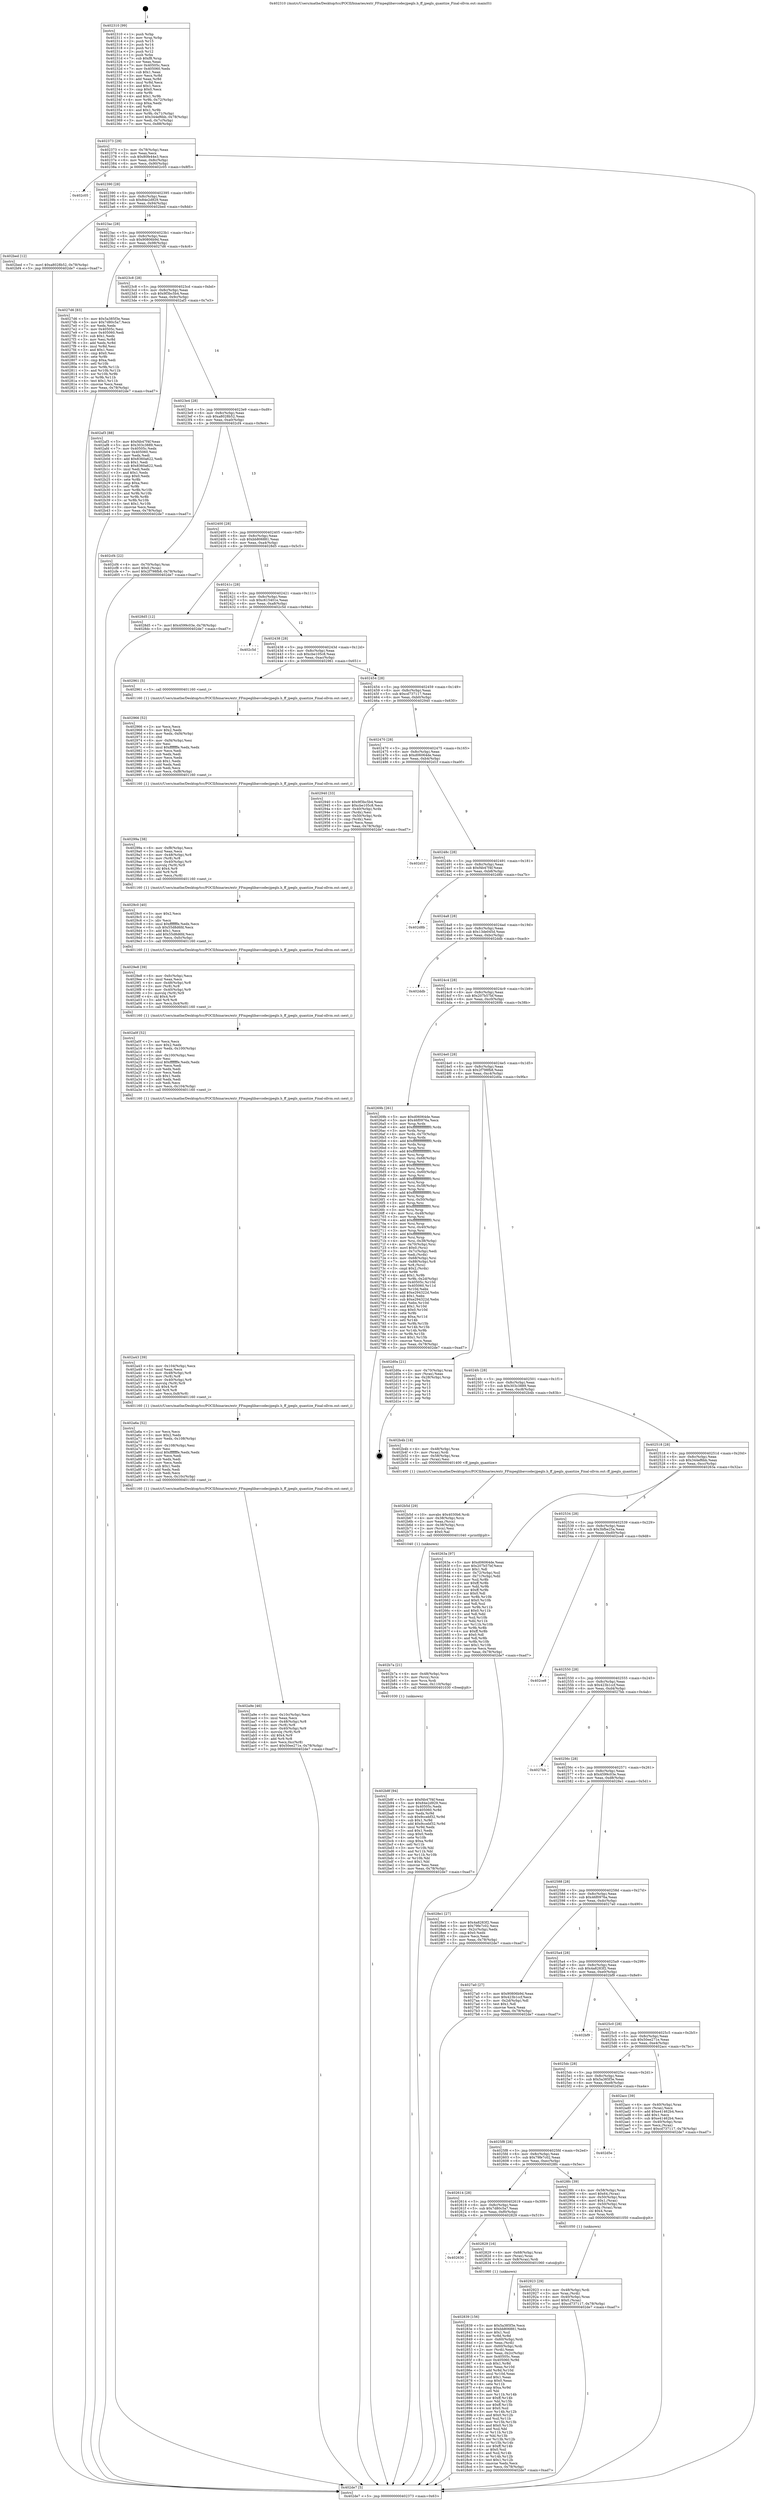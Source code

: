 digraph "0x402310" {
  label = "0x402310 (/mnt/c/Users/mathe/Desktop/tcc/POCII/binaries/extr_FFmpeglibavcodecjpegls.h_ff_jpegls_quantize_Final-ollvm.out::main(0))"
  labelloc = "t"
  node[shape=record]

  Entry [label="",width=0.3,height=0.3,shape=circle,fillcolor=black,style=filled]
  "0x402373" [label="{
     0x402373 [29]\l
     | [instrs]\l
     &nbsp;&nbsp;0x402373 \<+3\>: mov -0x78(%rbp),%eax\l
     &nbsp;&nbsp;0x402376 \<+2\>: mov %eax,%ecx\l
     &nbsp;&nbsp;0x402378 \<+6\>: sub $0x80fe44e3,%ecx\l
     &nbsp;&nbsp;0x40237e \<+6\>: mov %eax,-0x8c(%rbp)\l
     &nbsp;&nbsp;0x402384 \<+6\>: mov %ecx,-0x90(%rbp)\l
     &nbsp;&nbsp;0x40238a \<+6\>: je 0000000000402c05 \<main+0x8f5\>\l
  }"]
  "0x402c05" [label="{
     0x402c05\l
  }", style=dashed]
  "0x402390" [label="{
     0x402390 [28]\l
     | [instrs]\l
     &nbsp;&nbsp;0x402390 \<+5\>: jmp 0000000000402395 \<main+0x85\>\l
     &nbsp;&nbsp;0x402395 \<+6\>: mov -0x8c(%rbp),%eax\l
     &nbsp;&nbsp;0x40239b \<+5\>: sub $0x84e2d929,%eax\l
     &nbsp;&nbsp;0x4023a0 \<+6\>: mov %eax,-0x94(%rbp)\l
     &nbsp;&nbsp;0x4023a6 \<+6\>: je 0000000000402bed \<main+0x8dd\>\l
  }"]
  Exit [label="",width=0.3,height=0.3,shape=circle,fillcolor=black,style=filled,peripheries=2]
  "0x402bed" [label="{
     0x402bed [12]\l
     | [instrs]\l
     &nbsp;&nbsp;0x402bed \<+7\>: movl $0xa8028b52,-0x78(%rbp)\l
     &nbsp;&nbsp;0x402bf4 \<+5\>: jmp 0000000000402de7 \<main+0xad7\>\l
  }"]
  "0x4023ac" [label="{
     0x4023ac [28]\l
     | [instrs]\l
     &nbsp;&nbsp;0x4023ac \<+5\>: jmp 00000000004023b1 \<main+0xa1\>\l
     &nbsp;&nbsp;0x4023b1 \<+6\>: mov -0x8c(%rbp),%eax\l
     &nbsp;&nbsp;0x4023b7 \<+5\>: sub $0x90806b9d,%eax\l
     &nbsp;&nbsp;0x4023bc \<+6\>: mov %eax,-0x98(%rbp)\l
     &nbsp;&nbsp;0x4023c2 \<+6\>: je 00000000004027d6 \<main+0x4c6\>\l
  }"]
  "0x402b8f" [label="{
     0x402b8f [94]\l
     | [instrs]\l
     &nbsp;&nbsp;0x402b8f \<+5\>: mov $0xf4b47f4f,%eax\l
     &nbsp;&nbsp;0x402b94 \<+5\>: mov $0x84e2d929,%esi\l
     &nbsp;&nbsp;0x402b99 \<+7\>: mov 0x40505c,%edx\l
     &nbsp;&nbsp;0x402ba0 \<+8\>: mov 0x405060,%r8d\l
     &nbsp;&nbsp;0x402ba8 \<+3\>: mov %edx,%r9d\l
     &nbsp;&nbsp;0x402bab \<+7\>: sub $0x9ccebf32,%r9d\l
     &nbsp;&nbsp;0x402bb2 \<+4\>: sub $0x1,%r9d\l
     &nbsp;&nbsp;0x402bb6 \<+7\>: add $0x9ccebf32,%r9d\l
     &nbsp;&nbsp;0x402bbd \<+4\>: imul %r9d,%edx\l
     &nbsp;&nbsp;0x402bc1 \<+3\>: and $0x1,%edx\l
     &nbsp;&nbsp;0x402bc4 \<+3\>: cmp $0x0,%edx\l
     &nbsp;&nbsp;0x402bc7 \<+4\>: sete %r10b\l
     &nbsp;&nbsp;0x402bcb \<+4\>: cmp $0xa,%r8d\l
     &nbsp;&nbsp;0x402bcf \<+4\>: setl %r11b\l
     &nbsp;&nbsp;0x402bd3 \<+3\>: mov %r10b,%bl\l
     &nbsp;&nbsp;0x402bd6 \<+3\>: and %r11b,%bl\l
     &nbsp;&nbsp;0x402bd9 \<+3\>: xor %r11b,%r10b\l
     &nbsp;&nbsp;0x402bdc \<+3\>: or %r10b,%bl\l
     &nbsp;&nbsp;0x402bdf \<+3\>: test $0x1,%bl\l
     &nbsp;&nbsp;0x402be2 \<+3\>: cmovne %esi,%eax\l
     &nbsp;&nbsp;0x402be5 \<+3\>: mov %eax,-0x78(%rbp)\l
     &nbsp;&nbsp;0x402be8 \<+5\>: jmp 0000000000402de7 \<main+0xad7\>\l
  }"]
  "0x4027d6" [label="{
     0x4027d6 [83]\l
     | [instrs]\l
     &nbsp;&nbsp;0x4027d6 \<+5\>: mov $0x5a385f3e,%eax\l
     &nbsp;&nbsp;0x4027db \<+5\>: mov $0x7d80c5a7,%ecx\l
     &nbsp;&nbsp;0x4027e0 \<+2\>: xor %edx,%edx\l
     &nbsp;&nbsp;0x4027e2 \<+7\>: mov 0x40505c,%esi\l
     &nbsp;&nbsp;0x4027e9 \<+7\>: mov 0x405060,%edi\l
     &nbsp;&nbsp;0x4027f0 \<+3\>: sub $0x1,%edx\l
     &nbsp;&nbsp;0x4027f3 \<+3\>: mov %esi,%r8d\l
     &nbsp;&nbsp;0x4027f6 \<+3\>: add %edx,%r8d\l
     &nbsp;&nbsp;0x4027f9 \<+4\>: imul %r8d,%esi\l
     &nbsp;&nbsp;0x4027fd \<+3\>: and $0x1,%esi\l
     &nbsp;&nbsp;0x402800 \<+3\>: cmp $0x0,%esi\l
     &nbsp;&nbsp;0x402803 \<+4\>: sete %r9b\l
     &nbsp;&nbsp;0x402807 \<+3\>: cmp $0xa,%edi\l
     &nbsp;&nbsp;0x40280a \<+4\>: setl %r10b\l
     &nbsp;&nbsp;0x40280e \<+3\>: mov %r9b,%r11b\l
     &nbsp;&nbsp;0x402811 \<+3\>: and %r10b,%r11b\l
     &nbsp;&nbsp;0x402814 \<+3\>: xor %r10b,%r9b\l
     &nbsp;&nbsp;0x402817 \<+3\>: or %r9b,%r11b\l
     &nbsp;&nbsp;0x40281a \<+4\>: test $0x1,%r11b\l
     &nbsp;&nbsp;0x40281e \<+3\>: cmovne %ecx,%eax\l
     &nbsp;&nbsp;0x402821 \<+3\>: mov %eax,-0x78(%rbp)\l
     &nbsp;&nbsp;0x402824 \<+5\>: jmp 0000000000402de7 \<main+0xad7\>\l
  }"]
  "0x4023c8" [label="{
     0x4023c8 [28]\l
     | [instrs]\l
     &nbsp;&nbsp;0x4023c8 \<+5\>: jmp 00000000004023cd \<main+0xbd\>\l
     &nbsp;&nbsp;0x4023cd \<+6\>: mov -0x8c(%rbp),%eax\l
     &nbsp;&nbsp;0x4023d3 \<+5\>: sub $0x9f3bc5b4,%eax\l
     &nbsp;&nbsp;0x4023d8 \<+6\>: mov %eax,-0x9c(%rbp)\l
     &nbsp;&nbsp;0x4023de \<+6\>: je 0000000000402af3 \<main+0x7e3\>\l
  }"]
  "0x402b7a" [label="{
     0x402b7a [21]\l
     | [instrs]\l
     &nbsp;&nbsp;0x402b7a \<+4\>: mov -0x48(%rbp),%rcx\l
     &nbsp;&nbsp;0x402b7e \<+3\>: mov (%rcx),%rcx\l
     &nbsp;&nbsp;0x402b81 \<+3\>: mov %rcx,%rdi\l
     &nbsp;&nbsp;0x402b84 \<+6\>: mov %eax,-0x110(%rbp)\l
     &nbsp;&nbsp;0x402b8a \<+5\>: call 0000000000401030 \<free@plt\>\l
     | [calls]\l
     &nbsp;&nbsp;0x401030 \{1\} (unknown)\l
  }"]
  "0x402af3" [label="{
     0x402af3 [88]\l
     | [instrs]\l
     &nbsp;&nbsp;0x402af3 \<+5\>: mov $0xf4b47f4f,%eax\l
     &nbsp;&nbsp;0x402af8 \<+5\>: mov $0x303c3889,%ecx\l
     &nbsp;&nbsp;0x402afd \<+7\>: mov 0x40505c,%edx\l
     &nbsp;&nbsp;0x402b04 \<+7\>: mov 0x405060,%esi\l
     &nbsp;&nbsp;0x402b0b \<+2\>: mov %edx,%edi\l
     &nbsp;&nbsp;0x402b0d \<+6\>: add $0x8360a622,%edi\l
     &nbsp;&nbsp;0x402b13 \<+3\>: sub $0x1,%edi\l
     &nbsp;&nbsp;0x402b16 \<+6\>: sub $0x8360a622,%edi\l
     &nbsp;&nbsp;0x402b1c \<+3\>: imul %edi,%edx\l
     &nbsp;&nbsp;0x402b1f \<+3\>: and $0x1,%edx\l
     &nbsp;&nbsp;0x402b22 \<+3\>: cmp $0x0,%edx\l
     &nbsp;&nbsp;0x402b25 \<+4\>: sete %r8b\l
     &nbsp;&nbsp;0x402b29 \<+3\>: cmp $0xa,%esi\l
     &nbsp;&nbsp;0x402b2c \<+4\>: setl %r9b\l
     &nbsp;&nbsp;0x402b30 \<+3\>: mov %r8b,%r10b\l
     &nbsp;&nbsp;0x402b33 \<+3\>: and %r9b,%r10b\l
     &nbsp;&nbsp;0x402b36 \<+3\>: xor %r9b,%r8b\l
     &nbsp;&nbsp;0x402b39 \<+3\>: or %r8b,%r10b\l
     &nbsp;&nbsp;0x402b3c \<+4\>: test $0x1,%r10b\l
     &nbsp;&nbsp;0x402b40 \<+3\>: cmovne %ecx,%eax\l
     &nbsp;&nbsp;0x402b43 \<+3\>: mov %eax,-0x78(%rbp)\l
     &nbsp;&nbsp;0x402b46 \<+5\>: jmp 0000000000402de7 \<main+0xad7\>\l
  }"]
  "0x4023e4" [label="{
     0x4023e4 [28]\l
     | [instrs]\l
     &nbsp;&nbsp;0x4023e4 \<+5\>: jmp 00000000004023e9 \<main+0xd9\>\l
     &nbsp;&nbsp;0x4023e9 \<+6\>: mov -0x8c(%rbp),%eax\l
     &nbsp;&nbsp;0x4023ef \<+5\>: sub $0xa8028b52,%eax\l
     &nbsp;&nbsp;0x4023f4 \<+6\>: mov %eax,-0xa0(%rbp)\l
     &nbsp;&nbsp;0x4023fa \<+6\>: je 0000000000402cf4 \<main+0x9e4\>\l
  }"]
  "0x402b5d" [label="{
     0x402b5d [29]\l
     | [instrs]\l
     &nbsp;&nbsp;0x402b5d \<+10\>: movabs $0x4030b6,%rdi\l
     &nbsp;&nbsp;0x402b67 \<+4\>: mov -0x38(%rbp),%rcx\l
     &nbsp;&nbsp;0x402b6b \<+2\>: mov %eax,(%rcx)\l
     &nbsp;&nbsp;0x402b6d \<+4\>: mov -0x38(%rbp),%rcx\l
     &nbsp;&nbsp;0x402b71 \<+2\>: mov (%rcx),%esi\l
     &nbsp;&nbsp;0x402b73 \<+2\>: mov $0x0,%al\l
     &nbsp;&nbsp;0x402b75 \<+5\>: call 0000000000401040 \<printf@plt\>\l
     | [calls]\l
     &nbsp;&nbsp;0x401040 \{1\} (unknown)\l
  }"]
  "0x402cf4" [label="{
     0x402cf4 [22]\l
     | [instrs]\l
     &nbsp;&nbsp;0x402cf4 \<+4\>: mov -0x70(%rbp),%rax\l
     &nbsp;&nbsp;0x402cf8 \<+6\>: movl $0x0,(%rax)\l
     &nbsp;&nbsp;0x402cfe \<+7\>: movl $0x2f798fb8,-0x78(%rbp)\l
     &nbsp;&nbsp;0x402d05 \<+5\>: jmp 0000000000402de7 \<main+0xad7\>\l
  }"]
  "0x402400" [label="{
     0x402400 [28]\l
     | [instrs]\l
     &nbsp;&nbsp;0x402400 \<+5\>: jmp 0000000000402405 \<main+0xf5\>\l
     &nbsp;&nbsp;0x402405 \<+6\>: mov -0x8c(%rbp),%eax\l
     &nbsp;&nbsp;0x40240b \<+5\>: sub $0xbb806881,%eax\l
     &nbsp;&nbsp;0x402410 \<+6\>: mov %eax,-0xa4(%rbp)\l
     &nbsp;&nbsp;0x402416 \<+6\>: je 00000000004028d5 \<main+0x5c5\>\l
  }"]
  "0x402a9e" [label="{
     0x402a9e [46]\l
     | [instrs]\l
     &nbsp;&nbsp;0x402a9e \<+6\>: mov -0x10c(%rbp),%ecx\l
     &nbsp;&nbsp;0x402aa4 \<+3\>: imul %eax,%ecx\l
     &nbsp;&nbsp;0x402aa7 \<+4\>: mov -0x48(%rbp),%r8\l
     &nbsp;&nbsp;0x402aab \<+3\>: mov (%r8),%r8\l
     &nbsp;&nbsp;0x402aae \<+4\>: mov -0x40(%rbp),%r9\l
     &nbsp;&nbsp;0x402ab2 \<+3\>: movslq (%r9),%r9\l
     &nbsp;&nbsp;0x402ab5 \<+4\>: shl $0x4,%r9\l
     &nbsp;&nbsp;0x402ab9 \<+3\>: add %r9,%r8\l
     &nbsp;&nbsp;0x402abc \<+4\>: mov %ecx,0xc(%r8)\l
     &nbsp;&nbsp;0x402ac0 \<+7\>: movl $0x50ee271e,-0x78(%rbp)\l
     &nbsp;&nbsp;0x402ac7 \<+5\>: jmp 0000000000402de7 \<main+0xad7\>\l
  }"]
  "0x4028d5" [label="{
     0x4028d5 [12]\l
     | [instrs]\l
     &nbsp;&nbsp;0x4028d5 \<+7\>: movl $0x4599c03e,-0x78(%rbp)\l
     &nbsp;&nbsp;0x4028dc \<+5\>: jmp 0000000000402de7 \<main+0xad7\>\l
  }"]
  "0x40241c" [label="{
     0x40241c [28]\l
     | [instrs]\l
     &nbsp;&nbsp;0x40241c \<+5\>: jmp 0000000000402421 \<main+0x111\>\l
     &nbsp;&nbsp;0x402421 \<+6\>: mov -0x8c(%rbp),%eax\l
     &nbsp;&nbsp;0x402427 \<+5\>: sub $0xc615401e,%eax\l
     &nbsp;&nbsp;0x40242c \<+6\>: mov %eax,-0xa8(%rbp)\l
     &nbsp;&nbsp;0x402432 \<+6\>: je 0000000000402c5d \<main+0x94d\>\l
  }"]
  "0x402a6a" [label="{
     0x402a6a [52]\l
     | [instrs]\l
     &nbsp;&nbsp;0x402a6a \<+2\>: xor %ecx,%ecx\l
     &nbsp;&nbsp;0x402a6c \<+5\>: mov $0x2,%edx\l
     &nbsp;&nbsp;0x402a71 \<+6\>: mov %edx,-0x108(%rbp)\l
     &nbsp;&nbsp;0x402a77 \<+1\>: cltd\l
     &nbsp;&nbsp;0x402a78 \<+6\>: mov -0x108(%rbp),%esi\l
     &nbsp;&nbsp;0x402a7e \<+2\>: idiv %esi\l
     &nbsp;&nbsp;0x402a80 \<+6\>: imul $0xfffffffe,%edx,%edx\l
     &nbsp;&nbsp;0x402a86 \<+2\>: mov %ecx,%edi\l
     &nbsp;&nbsp;0x402a88 \<+2\>: sub %edx,%edi\l
     &nbsp;&nbsp;0x402a8a \<+2\>: mov %ecx,%edx\l
     &nbsp;&nbsp;0x402a8c \<+3\>: sub $0x1,%edx\l
     &nbsp;&nbsp;0x402a8f \<+2\>: add %edx,%edi\l
     &nbsp;&nbsp;0x402a91 \<+2\>: sub %edi,%ecx\l
     &nbsp;&nbsp;0x402a93 \<+6\>: mov %ecx,-0x10c(%rbp)\l
     &nbsp;&nbsp;0x402a99 \<+5\>: call 0000000000401160 \<next_i\>\l
     | [calls]\l
     &nbsp;&nbsp;0x401160 \{1\} (/mnt/c/Users/mathe/Desktop/tcc/POCII/binaries/extr_FFmpeglibavcodecjpegls.h_ff_jpegls_quantize_Final-ollvm.out::next_i)\l
  }"]
  "0x402c5d" [label="{
     0x402c5d\l
  }", style=dashed]
  "0x402438" [label="{
     0x402438 [28]\l
     | [instrs]\l
     &nbsp;&nbsp;0x402438 \<+5\>: jmp 000000000040243d \<main+0x12d\>\l
     &nbsp;&nbsp;0x40243d \<+6\>: mov -0x8c(%rbp),%eax\l
     &nbsp;&nbsp;0x402443 \<+5\>: sub $0xcbe105c8,%eax\l
     &nbsp;&nbsp;0x402448 \<+6\>: mov %eax,-0xac(%rbp)\l
     &nbsp;&nbsp;0x40244e \<+6\>: je 0000000000402961 \<main+0x651\>\l
  }"]
  "0x402a43" [label="{
     0x402a43 [39]\l
     | [instrs]\l
     &nbsp;&nbsp;0x402a43 \<+6\>: mov -0x104(%rbp),%ecx\l
     &nbsp;&nbsp;0x402a49 \<+3\>: imul %eax,%ecx\l
     &nbsp;&nbsp;0x402a4c \<+4\>: mov -0x48(%rbp),%r8\l
     &nbsp;&nbsp;0x402a50 \<+3\>: mov (%r8),%r8\l
     &nbsp;&nbsp;0x402a53 \<+4\>: mov -0x40(%rbp),%r9\l
     &nbsp;&nbsp;0x402a57 \<+3\>: movslq (%r9),%r9\l
     &nbsp;&nbsp;0x402a5a \<+4\>: shl $0x4,%r9\l
     &nbsp;&nbsp;0x402a5e \<+3\>: add %r9,%r8\l
     &nbsp;&nbsp;0x402a61 \<+4\>: mov %ecx,0x8(%r8)\l
     &nbsp;&nbsp;0x402a65 \<+5\>: call 0000000000401160 \<next_i\>\l
     | [calls]\l
     &nbsp;&nbsp;0x401160 \{1\} (/mnt/c/Users/mathe/Desktop/tcc/POCII/binaries/extr_FFmpeglibavcodecjpegls.h_ff_jpegls_quantize_Final-ollvm.out::next_i)\l
  }"]
  "0x402961" [label="{
     0x402961 [5]\l
     | [instrs]\l
     &nbsp;&nbsp;0x402961 \<+5\>: call 0000000000401160 \<next_i\>\l
     | [calls]\l
     &nbsp;&nbsp;0x401160 \{1\} (/mnt/c/Users/mathe/Desktop/tcc/POCII/binaries/extr_FFmpeglibavcodecjpegls.h_ff_jpegls_quantize_Final-ollvm.out::next_i)\l
  }"]
  "0x402454" [label="{
     0x402454 [28]\l
     | [instrs]\l
     &nbsp;&nbsp;0x402454 \<+5\>: jmp 0000000000402459 \<main+0x149\>\l
     &nbsp;&nbsp;0x402459 \<+6\>: mov -0x8c(%rbp),%eax\l
     &nbsp;&nbsp;0x40245f \<+5\>: sub $0xcd737117,%eax\l
     &nbsp;&nbsp;0x402464 \<+6\>: mov %eax,-0xb0(%rbp)\l
     &nbsp;&nbsp;0x40246a \<+6\>: je 0000000000402940 \<main+0x630\>\l
  }"]
  "0x402a0f" [label="{
     0x402a0f [52]\l
     | [instrs]\l
     &nbsp;&nbsp;0x402a0f \<+2\>: xor %ecx,%ecx\l
     &nbsp;&nbsp;0x402a11 \<+5\>: mov $0x2,%edx\l
     &nbsp;&nbsp;0x402a16 \<+6\>: mov %edx,-0x100(%rbp)\l
     &nbsp;&nbsp;0x402a1c \<+1\>: cltd\l
     &nbsp;&nbsp;0x402a1d \<+6\>: mov -0x100(%rbp),%esi\l
     &nbsp;&nbsp;0x402a23 \<+2\>: idiv %esi\l
     &nbsp;&nbsp;0x402a25 \<+6\>: imul $0xfffffffe,%edx,%edx\l
     &nbsp;&nbsp;0x402a2b \<+2\>: mov %ecx,%edi\l
     &nbsp;&nbsp;0x402a2d \<+2\>: sub %edx,%edi\l
     &nbsp;&nbsp;0x402a2f \<+2\>: mov %ecx,%edx\l
     &nbsp;&nbsp;0x402a31 \<+3\>: sub $0x1,%edx\l
     &nbsp;&nbsp;0x402a34 \<+2\>: add %edx,%edi\l
     &nbsp;&nbsp;0x402a36 \<+2\>: sub %edi,%ecx\l
     &nbsp;&nbsp;0x402a38 \<+6\>: mov %ecx,-0x104(%rbp)\l
     &nbsp;&nbsp;0x402a3e \<+5\>: call 0000000000401160 \<next_i\>\l
     | [calls]\l
     &nbsp;&nbsp;0x401160 \{1\} (/mnt/c/Users/mathe/Desktop/tcc/POCII/binaries/extr_FFmpeglibavcodecjpegls.h_ff_jpegls_quantize_Final-ollvm.out::next_i)\l
  }"]
  "0x402940" [label="{
     0x402940 [33]\l
     | [instrs]\l
     &nbsp;&nbsp;0x402940 \<+5\>: mov $0x9f3bc5b4,%eax\l
     &nbsp;&nbsp;0x402945 \<+5\>: mov $0xcbe105c8,%ecx\l
     &nbsp;&nbsp;0x40294a \<+4\>: mov -0x40(%rbp),%rdx\l
     &nbsp;&nbsp;0x40294e \<+2\>: mov (%rdx),%esi\l
     &nbsp;&nbsp;0x402950 \<+4\>: mov -0x50(%rbp),%rdx\l
     &nbsp;&nbsp;0x402954 \<+2\>: cmp (%rdx),%esi\l
     &nbsp;&nbsp;0x402956 \<+3\>: cmovl %ecx,%eax\l
     &nbsp;&nbsp;0x402959 \<+3\>: mov %eax,-0x78(%rbp)\l
     &nbsp;&nbsp;0x40295c \<+5\>: jmp 0000000000402de7 \<main+0xad7\>\l
  }"]
  "0x402470" [label="{
     0x402470 [28]\l
     | [instrs]\l
     &nbsp;&nbsp;0x402470 \<+5\>: jmp 0000000000402475 \<main+0x165\>\l
     &nbsp;&nbsp;0x402475 \<+6\>: mov -0x8c(%rbp),%eax\l
     &nbsp;&nbsp;0x40247b \<+5\>: sub $0xd06064de,%eax\l
     &nbsp;&nbsp;0x402480 \<+6\>: mov %eax,-0xb4(%rbp)\l
     &nbsp;&nbsp;0x402486 \<+6\>: je 0000000000402d1f \<main+0xa0f\>\l
  }"]
  "0x4029e8" [label="{
     0x4029e8 [39]\l
     | [instrs]\l
     &nbsp;&nbsp;0x4029e8 \<+6\>: mov -0xfc(%rbp),%ecx\l
     &nbsp;&nbsp;0x4029ee \<+3\>: imul %eax,%ecx\l
     &nbsp;&nbsp;0x4029f1 \<+4\>: mov -0x48(%rbp),%r8\l
     &nbsp;&nbsp;0x4029f5 \<+3\>: mov (%r8),%r8\l
     &nbsp;&nbsp;0x4029f8 \<+4\>: mov -0x40(%rbp),%r9\l
     &nbsp;&nbsp;0x4029fc \<+3\>: movslq (%r9),%r9\l
     &nbsp;&nbsp;0x4029ff \<+4\>: shl $0x4,%r9\l
     &nbsp;&nbsp;0x402a03 \<+3\>: add %r9,%r8\l
     &nbsp;&nbsp;0x402a06 \<+4\>: mov %ecx,0x4(%r8)\l
     &nbsp;&nbsp;0x402a0a \<+5\>: call 0000000000401160 \<next_i\>\l
     | [calls]\l
     &nbsp;&nbsp;0x401160 \{1\} (/mnt/c/Users/mathe/Desktop/tcc/POCII/binaries/extr_FFmpeglibavcodecjpegls.h_ff_jpegls_quantize_Final-ollvm.out::next_i)\l
  }"]
  "0x402d1f" [label="{
     0x402d1f\l
  }", style=dashed]
  "0x40248c" [label="{
     0x40248c [28]\l
     | [instrs]\l
     &nbsp;&nbsp;0x40248c \<+5\>: jmp 0000000000402491 \<main+0x181\>\l
     &nbsp;&nbsp;0x402491 \<+6\>: mov -0x8c(%rbp),%eax\l
     &nbsp;&nbsp;0x402497 \<+5\>: sub $0xf4b47f4f,%eax\l
     &nbsp;&nbsp;0x40249c \<+6\>: mov %eax,-0xb8(%rbp)\l
     &nbsp;&nbsp;0x4024a2 \<+6\>: je 0000000000402d8b \<main+0xa7b\>\l
  }"]
  "0x4029c0" [label="{
     0x4029c0 [40]\l
     | [instrs]\l
     &nbsp;&nbsp;0x4029c0 \<+5\>: mov $0x2,%ecx\l
     &nbsp;&nbsp;0x4029c5 \<+1\>: cltd\l
     &nbsp;&nbsp;0x4029c6 \<+2\>: idiv %ecx\l
     &nbsp;&nbsp;0x4029c8 \<+6\>: imul $0xfffffffe,%edx,%ecx\l
     &nbsp;&nbsp;0x4029ce \<+6\>: sub $0x55d8d6fd,%ecx\l
     &nbsp;&nbsp;0x4029d4 \<+3\>: add $0x1,%ecx\l
     &nbsp;&nbsp;0x4029d7 \<+6\>: add $0x55d8d6fd,%ecx\l
     &nbsp;&nbsp;0x4029dd \<+6\>: mov %ecx,-0xfc(%rbp)\l
     &nbsp;&nbsp;0x4029e3 \<+5\>: call 0000000000401160 \<next_i\>\l
     | [calls]\l
     &nbsp;&nbsp;0x401160 \{1\} (/mnt/c/Users/mathe/Desktop/tcc/POCII/binaries/extr_FFmpeglibavcodecjpegls.h_ff_jpegls_quantize_Final-ollvm.out::next_i)\l
  }"]
  "0x402d8b" [label="{
     0x402d8b\l
  }", style=dashed]
  "0x4024a8" [label="{
     0x4024a8 [28]\l
     | [instrs]\l
     &nbsp;&nbsp;0x4024a8 \<+5\>: jmp 00000000004024ad \<main+0x19d\>\l
     &nbsp;&nbsp;0x4024ad \<+6\>: mov -0x8c(%rbp),%eax\l
     &nbsp;&nbsp;0x4024b3 \<+5\>: sub $0x13de045d,%eax\l
     &nbsp;&nbsp;0x4024b8 \<+6\>: mov %eax,-0xbc(%rbp)\l
     &nbsp;&nbsp;0x4024be \<+6\>: je 0000000000402ddb \<main+0xacb\>\l
  }"]
  "0x40299a" [label="{
     0x40299a [38]\l
     | [instrs]\l
     &nbsp;&nbsp;0x40299a \<+6\>: mov -0xf8(%rbp),%ecx\l
     &nbsp;&nbsp;0x4029a0 \<+3\>: imul %eax,%ecx\l
     &nbsp;&nbsp;0x4029a3 \<+4\>: mov -0x48(%rbp),%r8\l
     &nbsp;&nbsp;0x4029a7 \<+3\>: mov (%r8),%r8\l
     &nbsp;&nbsp;0x4029aa \<+4\>: mov -0x40(%rbp),%r9\l
     &nbsp;&nbsp;0x4029ae \<+3\>: movslq (%r9),%r9\l
     &nbsp;&nbsp;0x4029b1 \<+4\>: shl $0x4,%r9\l
     &nbsp;&nbsp;0x4029b5 \<+3\>: add %r9,%r8\l
     &nbsp;&nbsp;0x4029b8 \<+3\>: mov %ecx,(%r8)\l
     &nbsp;&nbsp;0x4029bb \<+5\>: call 0000000000401160 \<next_i\>\l
     | [calls]\l
     &nbsp;&nbsp;0x401160 \{1\} (/mnt/c/Users/mathe/Desktop/tcc/POCII/binaries/extr_FFmpeglibavcodecjpegls.h_ff_jpegls_quantize_Final-ollvm.out::next_i)\l
  }"]
  "0x402ddb" [label="{
     0x402ddb\l
  }", style=dashed]
  "0x4024c4" [label="{
     0x4024c4 [28]\l
     | [instrs]\l
     &nbsp;&nbsp;0x4024c4 \<+5\>: jmp 00000000004024c9 \<main+0x1b9\>\l
     &nbsp;&nbsp;0x4024c9 \<+6\>: mov -0x8c(%rbp),%eax\l
     &nbsp;&nbsp;0x4024cf \<+5\>: sub $0x207b57bf,%eax\l
     &nbsp;&nbsp;0x4024d4 \<+6\>: mov %eax,-0xc0(%rbp)\l
     &nbsp;&nbsp;0x4024da \<+6\>: je 000000000040269b \<main+0x38b\>\l
  }"]
  "0x402966" [label="{
     0x402966 [52]\l
     | [instrs]\l
     &nbsp;&nbsp;0x402966 \<+2\>: xor %ecx,%ecx\l
     &nbsp;&nbsp;0x402968 \<+5\>: mov $0x2,%edx\l
     &nbsp;&nbsp;0x40296d \<+6\>: mov %edx,-0xf4(%rbp)\l
     &nbsp;&nbsp;0x402973 \<+1\>: cltd\l
     &nbsp;&nbsp;0x402974 \<+6\>: mov -0xf4(%rbp),%esi\l
     &nbsp;&nbsp;0x40297a \<+2\>: idiv %esi\l
     &nbsp;&nbsp;0x40297c \<+6\>: imul $0xfffffffe,%edx,%edx\l
     &nbsp;&nbsp;0x402982 \<+2\>: mov %ecx,%edi\l
     &nbsp;&nbsp;0x402984 \<+2\>: sub %edx,%edi\l
     &nbsp;&nbsp;0x402986 \<+2\>: mov %ecx,%edx\l
     &nbsp;&nbsp;0x402988 \<+3\>: sub $0x1,%edx\l
     &nbsp;&nbsp;0x40298b \<+2\>: add %edx,%edi\l
     &nbsp;&nbsp;0x40298d \<+2\>: sub %edi,%ecx\l
     &nbsp;&nbsp;0x40298f \<+6\>: mov %ecx,-0xf8(%rbp)\l
     &nbsp;&nbsp;0x402995 \<+5\>: call 0000000000401160 \<next_i\>\l
     | [calls]\l
     &nbsp;&nbsp;0x401160 \{1\} (/mnt/c/Users/mathe/Desktop/tcc/POCII/binaries/extr_FFmpeglibavcodecjpegls.h_ff_jpegls_quantize_Final-ollvm.out::next_i)\l
  }"]
  "0x40269b" [label="{
     0x40269b [261]\l
     | [instrs]\l
     &nbsp;&nbsp;0x40269b \<+5\>: mov $0xd06064de,%eax\l
     &nbsp;&nbsp;0x4026a0 \<+5\>: mov $0x46f0976a,%ecx\l
     &nbsp;&nbsp;0x4026a5 \<+3\>: mov %rsp,%rdx\l
     &nbsp;&nbsp;0x4026a8 \<+4\>: add $0xfffffffffffffff0,%rdx\l
     &nbsp;&nbsp;0x4026ac \<+3\>: mov %rdx,%rsp\l
     &nbsp;&nbsp;0x4026af \<+4\>: mov %rdx,-0x70(%rbp)\l
     &nbsp;&nbsp;0x4026b3 \<+3\>: mov %rsp,%rdx\l
     &nbsp;&nbsp;0x4026b6 \<+4\>: add $0xfffffffffffffff0,%rdx\l
     &nbsp;&nbsp;0x4026ba \<+3\>: mov %rdx,%rsp\l
     &nbsp;&nbsp;0x4026bd \<+3\>: mov %rsp,%rsi\l
     &nbsp;&nbsp;0x4026c0 \<+4\>: add $0xfffffffffffffff0,%rsi\l
     &nbsp;&nbsp;0x4026c4 \<+3\>: mov %rsi,%rsp\l
     &nbsp;&nbsp;0x4026c7 \<+4\>: mov %rsi,-0x68(%rbp)\l
     &nbsp;&nbsp;0x4026cb \<+3\>: mov %rsp,%rsi\l
     &nbsp;&nbsp;0x4026ce \<+4\>: add $0xfffffffffffffff0,%rsi\l
     &nbsp;&nbsp;0x4026d2 \<+3\>: mov %rsi,%rsp\l
     &nbsp;&nbsp;0x4026d5 \<+4\>: mov %rsi,-0x60(%rbp)\l
     &nbsp;&nbsp;0x4026d9 \<+3\>: mov %rsp,%rsi\l
     &nbsp;&nbsp;0x4026dc \<+4\>: add $0xfffffffffffffff0,%rsi\l
     &nbsp;&nbsp;0x4026e0 \<+3\>: mov %rsi,%rsp\l
     &nbsp;&nbsp;0x4026e3 \<+4\>: mov %rsi,-0x58(%rbp)\l
     &nbsp;&nbsp;0x4026e7 \<+3\>: mov %rsp,%rsi\l
     &nbsp;&nbsp;0x4026ea \<+4\>: add $0xfffffffffffffff0,%rsi\l
     &nbsp;&nbsp;0x4026ee \<+3\>: mov %rsi,%rsp\l
     &nbsp;&nbsp;0x4026f1 \<+4\>: mov %rsi,-0x50(%rbp)\l
     &nbsp;&nbsp;0x4026f5 \<+3\>: mov %rsp,%rsi\l
     &nbsp;&nbsp;0x4026f8 \<+4\>: add $0xfffffffffffffff0,%rsi\l
     &nbsp;&nbsp;0x4026fc \<+3\>: mov %rsi,%rsp\l
     &nbsp;&nbsp;0x4026ff \<+4\>: mov %rsi,-0x48(%rbp)\l
     &nbsp;&nbsp;0x402703 \<+3\>: mov %rsp,%rsi\l
     &nbsp;&nbsp;0x402706 \<+4\>: add $0xfffffffffffffff0,%rsi\l
     &nbsp;&nbsp;0x40270a \<+3\>: mov %rsi,%rsp\l
     &nbsp;&nbsp;0x40270d \<+4\>: mov %rsi,-0x40(%rbp)\l
     &nbsp;&nbsp;0x402711 \<+3\>: mov %rsp,%rsi\l
     &nbsp;&nbsp;0x402714 \<+4\>: add $0xfffffffffffffff0,%rsi\l
     &nbsp;&nbsp;0x402718 \<+3\>: mov %rsi,%rsp\l
     &nbsp;&nbsp;0x40271b \<+4\>: mov %rsi,-0x38(%rbp)\l
     &nbsp;&nbsp;0x40271f \<+4\>: mov -0x70(%rbp),%rsi\l
     &nbsp;&nbsp;0x402723 \<+6\>: movl $0x0,(%rsi)\l
     &nbsp;&nbsp;0x402729 \<+3\>: mov -0x7c(%rbp),%edi\l
     &nbsp;&nbsp;0x40272c \<+2\>: mov %edi,(%rdx)\l
     &nbsp;&nbsp;0x40272e \<+4\>: mov -0x68(%rbp),%rsi\l
     &nbsp;&nbsp;0x402732 \<+7\>: mov -0x88(%rbp),%r8\l
     &nbsp;&nbsp;0x402739 \<+3\>: mov %r8,(%rsi)\l
     &nbsp;&nbsp;0x40273c \<+3\>: cmpl $0x2,(%rdx)\l
     &nbsp;&nbsp;0x40273f \<+4\>: setne %r9b\l
     &nbsp;&nbsp;0x402743 \<+4\>: and $0x1,%r9b\l
     &nbsp;&nbsp;0x402747 \<+4\>: mov %r9b,-0x2d(%rbp)\l
     &nbsp;&nbsp;0x40274b \<+8\>: mov 0x40505c,%r10d\l
     &nbsp;&nbsp;0x402753 \<+8\>: mov 0x405060,%r11d\l
     &nbsp;&nbsp;0x40275b \<+3\>: mov %r10d,%ebx\l
     &nbsp;&nbsp;0x40275e \<+6\>: add $0xe294322d,%ebx\l
     &nbsp;&nbsp;0x402764 \<+3\>: sub $0x1,%ebx\l
     &nbsp;&nbsp;0x402767 \<+6\>: sub $0xe294322d,%ebx\l
     &nbsp;&nbsp;0x40276d \<+4\>: imul %ebx,%r10d\l
     &nbsp;&nbsp;0x402771 \<+4\>: and $0x1,%r10d\l
     &nbsp;&nbsp;0x402775 \<+4\>: cmp $0x0,%r10d\l
     &nbsp;&nbsp;0x402779 \<+4\>: sete %r9b\l
     &nbsp;&nbsp;0x40277d \<+4\>: cmp $0xa,%r11d\l
     &nbsp;&nbsp;0x402781 \<+4\>: setl %r14b\l
     &nbsp;&nbsp;0x402785 \<+3\>: mov %r9b,%r15b\l
     &nbsp;&nbsp;0x402788 \<+3\>: and %r14b,%r15b\l
     &nbsp;&nbsp;0x40278b \<+3\>: xor %r14b,%r9b\l
     &nbsp;&nbsp;0x40278e \<+3\>: or %r9b,%r15b\l
     &nbsp;&nbsp;0x402791 \<+4\>: test $0x1,%r15b\l
     &nbsp;&nbsp;0x402795 \<+3\>: cmovne %ecx,%eax\l
     &nbsp;&nbsp;0x402798 \<+3\>: mov %eax,-0x78(%rbp)\l
     &nbsp;&nbsp;0x40279b \<+5\>: jmp 0000000000402de7 \<main+0xad7\>\l
  }"]
  "0x4024e0" [label="{
     0x4024e0 [28]\l
     | [instrs]\l
     &nbsp;&nbsp;0x4024e0 \<+5\>: jmp 00000000004024e5 \<main+0x1d5\>\l
     &nbsp;&nbsp;0x4024e5 \<+6\>: mov -0x8c(%rbp),%eax\l
     &nbsp;&nbsp;0x4024eb \<+5\>: sub $0x2f798fb8,%eax\l
     &nbsp;&nbsp;0x4024f0 \<+6\>: mov %eax,-0xc4(%rbp)\l
     &nbsp;&nbsp;0x4024f6 \<+6\>: je 0000000000402d0a \<main+0x9fa\>\l
  }"]
  "0x402923" [label="{
     0x402923 [29]\l
     | [instrs]\l
     &nbsp;&nbsp;0x402923 \<+4\>: mov -0x48(%rbp),%rdi\l
     &nbsp;&nbsp;0x402927 \<+3\>: mov %rax,(%rdi)\l
     &nbsp;&nbsp;0x40292a \<+4\>: mov -0x40(%rbp),%rax\l
     &nbsp;&nbsp;0x40292e \<+6\>: movl $0x0,(%rax)\l
     &nbsp;&nbsp;0x402934 \<+7\>: movl $0xcd737117,-0x78(%rbp)\l
     &nbsp;&nbsp;0x40293b \<+5\>: jmp 0000000000402de7 \<main+0xad7\>\l
  }"]
  "0x402d0a" [label="{
     0x402d0a [21]\l
     | [instrs]\l
     &nbsp;&nbsp;0x402d0a \<+4\>: mov -0x70(%rbp),%rax\l
     &nbsp;&nbsp;0x402d0e \<+2\>: mov (%rax),%eax\l
     &nbsp;&nbsp;0x402d10 \<+4\>: lea -0x28(%rbp),%rsp\l
     &nbsp;&nbsp;0x402d14 \<+1\>: pop %rbx\l
     &nbsp;&nbsp;0x402d15 \<+2\>: pop %r12\l
     &nbsp;&nbsp;0x402d17 \<+2\>: pop %r13\l
     &nbsp;&nbsp;0x402d19 \<+2\>: pop %r14\l
     &nbsp;&nbsp;0x402d1b \<+2\>: pop %r15\l
     &nbsp;&nbsp;0x402d1d \<+1\>: pop %rbp\l
     &nbsp;&nbsp;0x402d1e \<+1\>: ret\l
  }"]
  "0x4024fc" [label="{
     0x4024fc [28]\l
     | [instrs]\l
     &nbsp;&nbsp;0x4024fc \<+5\>: jmp 0000000000402501 \<main+0x1f1\>\l
     &nbsp;&nbsp;0x402501 \<+6\>: mov -0x8c(%rbp),%eax\l
     &nbsp;&nbsp;0x402507 \<+5\>: sub $0x303c3889,%eax\l
     &nbsp;&nbsp;0x40250c \<+6\>: mov %eax,-0xc8(%rbp)\l
     &nbsp;&nbsp;0x402512 \<+6\>: je 0000000000402b4b \<main+0x83b\>\l
  }"]
  "0x402839" [label="{
     0x402839 [156]\l
     | [instrs]\l
     &nbsp;&nbsp;0x402839 \<+5\>: mov $0x5a385f3e,%ecx\l
     &nbsp;&nbsp;0x40283e \<+5\>: mov $0xbb806881,%edx\l
     &nbsp;&nbsp;0x402843 \<+3\>: mov $0x1,%sil\l
     &nbsp;&nbsp;0x402846 \<+3\>: xor %r8d,%r8d\l
     &nbsp;&nbsp;0x402849 \<+4\>: mov -0x60(%rbp),%rdi\l
     &nbsp;&nbsp;0x40284d \<+2\>: mov %eax,(%rdi)\l
     &nbsp;&nbsp;0x40284f \<+4\>: mov -0x60(%rbp),%rdi\l
     &nbsp;&nbsp;0x402853 \<+2\>: mov (%rdi),%eax\l
     &nbsp;&nbsp;0x402855 \<+3\>: mov %eax,-0x2c(%rbp)\l
     &nbsp;&nbsp;0x402858 \<+7\>: mov 0x40505c,%eax\l
     &nbsp;&nbsp;0x40285f \<+8\>: mov 0x405060,%r9d\l
     &nbsp;&nbsp;0x402867 \<+4\>: sub $0x1,%r8d\l
     &nbsp;&nbsp;0x40286b \<+3\>: mov %eax,%r10d\l
     &nbsp;&nbsp;0x40286e \<+3\>: add %r8d,%r10d\l
     &nbsp;&nbsp;0x402871 \<+4\>: imul %r10d,%eax\l
     &nbsp;&nbsp;0x402875 \<+3\>: and $0x1,%eax\l
     &nbsp;&nbsp;0x402878 \<+3\>: cmp $0x0,%eax\l
     &nbsp;&nbsp;0x40287b \<+4\>: sete %r11b\l
     &nbsp;&nbsp;0x40287f \<+4\>: cmp $0xa,%r9d\l
     &nbsp;&nbsp;0x402883 \<+3\>: setl %bl\l
     &nbsp;&nbsp;0x402886 \<+3\>: mov %r11b,%r14b\l
     &nbsp;&nbsp;0x402889 \<+4\>: xor $0xff,%r14b\l
     &nbsp;&nbsp;0x40288d \<+3\>: mov %bl,%r15b\l
     &nbsp;&nbsp;0x402890 \<+4\>: xor $0xff,%r15b\l
     &nbsp;&nbsp;0x402894 \<+4\>: xor $0x0,%sil\l
     &nbsp;&nbsp;0x402898 \<+3\>: mov %r14b,%r12b\l
     &nbsp;&nbsp;0x40289b \<+4\>: and $0x0,%r12b\l
     &nbsp;&nbsp;0x40289f \<+3\>: and %sil,%r11b\l
     &nbsp;&nbsp;0x4028a2 \<+3\>: mov %r15b,%r13b\l
     &nbsp;&nbsp;0x4028a5 \<+4\>: and $0x0,%r13b\l
     &nbsp;&nbsp;0x4028a9 \<+3\>: and %sil,%bl\l
     &nbsp;&nbsp;0x4028ac \<+3\>: or %r11b,%r12b\l
     &nbsp;&nbsp;0x4028af \<+3\>: or %bl,%r13b\l
     &nbsp;&nbsp;0x4028b2 \<+3\>: xor %r13b,%r12b\l
     &nbsp;&nbsp;0x4028b5 \<+3\>: or %r15b,%r14b\l
     &nbsp;&nbsp;0x4028b8 \<+4\>: xor $0xff,%r14b\l
     &nbsp;&nbsp;0x4028bc \<+4\>: or $0x0,%sil\l
     &nbsp;&nbsp;0x4028c0 \<+3\>: and %sil,%r14b\l
     &nbsp;&nbsp;0x4028c3 \<+3\>: or %r14b,%r12b\l
     &nbsp;&nbsp;0x4028c6 \<+4\>: test $0x1,%r12b\l
     &nbsp;&nbsp;0x4028ca \<+3\>: cmovne %edx,%ecx\l
     &nbsp;&nbsp;0x4028cd \<+3\>: mov %ecx,-0x78(%rbp)\l
     &nbsp;&nbsp;0x4028d0 \<+5\>: jmp 0000000000402de7 \<main+0xad7\>\l
  }"]
  "0x402b4b" [label="{
     0x402b4b [18]\l
     | [instrs]\l
     &nbsp;&nbsp;0x402b4b \<+4\>: mov -0x48(%rbp),%rax\l
     &nbsp;&nbsp;0x402b4f \<+3\>: mov (%rax),%rdi\l
     &nbsp;&nbsp;0x402b52 \<+4\>: mov -0x58(%rbp),%rax\l
     &nbsp;&nbsp;0x402b56 \<+2\>: mov (%rax),%esi\l
     &nbsp;&nbsp;0x402b58 \<+5\>: call 0000000000401400 \<ff_jpegls_quantize\>\l
     | [calls]\l
     &nbsp;&nbsp;0x401400 \{1\} (/mnt/c/Users/mathe/Desktop/tcc/POCII/binaries/extr_FFmpeglibavcodecjpegls.h_ff_jpegls_quantize_Final-ollvm.out::ff_jpegls_quantize)\l
  }"]
  "0x402518" [label="{
     0x402518 [28]\l
     | [instrs]\l
     &nbsp;&nbsp;0x402518 \<+5\>: jmp 000000000040251d \<main+0x20d\>\l
     &nbsp;&nbsp;0x40251d \<+6\>: mov -0x8c(%rbp),%eax\l
     &nbsp;&nbsp;0x402523 \<+5\>: sub $0x344ef6bb,%eax\l
     &nbsp;&nbsp;0x402528 \<+6\>: mov %eax,-0xcc(%rbp)\l
     &nbsp;&nbsp;0x40252e \<+6\>: je 000000000040263a \<main+0x32a\>\l
  }"]
  "0x402630" [label="{
     0x402630\l
  }", style=dashed]
  "0x40263a" [label="{
     0x40263a [97]\l
     | [instrs]\l
     &nbsp;&nbsp;0x40263a \<+5\>: mov $0xd06064de,%eax\l
     &nbsp;&nbsp;0x40263f \<+5\>: mov $0x207b57bf,%ecx\l
     &nbsp;&nbsp;0x402644 \<+2\>: mov $0x1,%dl\l
     &nbsp;&nbsp;0x402646 \<+4\>: mov -0x72(%rbp),%sil\l
     &nbsp;&nbsp;0x40264a \<+4\>: mov -0x71(%rbp),%dil\l
     &nbsp;&nbsp;0x40264e \<+3\>: mov %sil,%r8b\l
     &nbsp;&nbsp;0x402651 \<+4\>: xor $0xff,%r8b\l
     &nbsp;&nbsp;0x402655 \<+3\>: mov %dil,%r9b\l
     &nbsp;&nbsp;0x402658 \<+4\>: xor $0xff,%r9b\l
     &nbsp;&nbsp;0x40265c \<+3\>: xor $0x0,%dl\l
     &nbsp;&nbsp;0x40265f \<+3\>: mov %r8b,%r10b\l
     &nbsp;&nbsp;0x402662 \<+4\>: and $0x0,%r10b\l
     &nbsp;&nbsp;0x402666 \<+3\>: and %dl,%sil\l
     &nbsp;&nbsp;0x402669 \<+3\>: mov %r9b,%r11b\l
     &nbsp;&nbsp;0x40266c \<+4\>: and $0x0,%r11b\l
     &nbsp;&nbsp;0x402670 \<+3\>: and %dl,%dil\l
     &nbsp;&nbsp;0x402673 \<+3\>: or %sil,%r10b\l
     &nbsp;&nbsp;0x402676 \<+3\>: or %dil,%r11b\l
     &nbsp;&nbsp;0x402679 \<+3\>: xor %r11b,%r10b\l
     &nbsp;&nbsp;0x40267c \<+3\>: or %r9b,%r8b\l
     &nbsp;&nbsp;0x40267f \<+4\>: xor $0xff,%r8b\l
     &nbsp;&nbsp;0x402683 \<+3\>: or $0x0,%dl\l
     &nbsp;&nbsp;0x402686 \<+3\>: and %dl,%r8b\l
     &nbsp;&nbsp;0x402689 \<+3\>: or %r8b,%r10b\l
     &nbsp;&nbsp;0x40268c \<+4\>: test $0x1,%r10b\l
     &nbsp;&nbsp;0x402690 \<+3\>: cmovne %ecx,%eax\l
     &nbsp;&nbsp;0x402693 \<+3\>: mov %eax,-0x78(%rbp)\l
     &nbsp;&nbsp;0x402696 \<+5\>: jmp 0000000000402de7 \<main+0xad7\>\l
  }"]
  "0x402534" [label="{
     0x402534 [28]\l
     | [instrs]\l
     &nbsp;&nbsp;0x402534 \<+5\>: jmp 0000000000402539 \<main+0x229\>\l
     &nbsp;&nbsp;0x402539 \<+6\>: mov -0x8c(%rbp),%eax\l
     &nbsp;&nbsp;0x40253f \<+5\>: sub $0x3bfbe25a,%eax\l
     &nbsp;&nbsp;0x402544 \<+6\>: mov %eax,-0xd0(%rbp)\l
     &nbsp;&nbsp;0x40254a \<+6\>: je 0000000000402ce8 \<main+0x9d8\>\l
  }"]
  "0x402de7" [label="{
     0x402de7 [5]\l
     | [instrs]\l
     &nbsp;&nbsp;0x402de7 \<+5\>: jmp 0000000000402373 \<main+0x63\>\l
  }"]
  "0x402310" [label="{
     0x402310 [99]\l
     | [instrs]\l
     &nbsp;&nbsp;0x402310 \<+1\>: push %rbp\l
     &nbsp;&nbsp;0x402311 \<+3\>: mov %rsp,%rbp\l
     &nbsp;&nbsp;0x402314 \<+2\>: push %r15\l
     &nbsp;&nbsp;0x402316 \<+2\>: push %r14\l
     &nbsp;&nbsp;0x402318 \<+2\>: push %r13\l
     &nbsp;&nbsp;0x40231a \<+2\>: push %r12\l
     &nbsp;&nbsp;0x40231c \<+1\>: push %rbx\l
     &nbsp;&nbsp;0x40231d \<+7\>: sub $0xf8,%rsp\l
     &nbsp;&nbsp;0x402324 \<+2\>: xor %eax,%eax\l
     &nbsp;&nbsp;0x402326 \<+7\>: mov 0x40505c,%ecx\l
     &nbsp;&nbsp;0x40232d \<+7\>: mov 0x405060,%edx\l
     &nbsp;&nbsp;0x402334 \<+3\>: sub $0x1,%eax\l
     &nbsp;&nbsp;0x402337 \<+3\>: mov %ecx,%r8d\l
     &nbsp;&nbsp;0x40233a \<+3\>: add %eax,%r8d\l
     &nbsp;&nbsp;0x40233d \<+4\>: imul %r8d,%ecx\l
     &nbsp;&nbsp;0x402341 \<+3\>: and $0x1,%ecx\l
     &nbsp;&nbsp;0x402344 \<+3\>: cmp $0x0,%ecx\l
     &nbsp;&nbsp;0x402347 \<+4\>: sete %r9b\l
     &nbsp;&nbsp;0x40234b \<+4\>: and $0x1,%r9b\l
     &nbsp;&nbsp;0x40234f \<+4\>: mov %r9b,-0x72(%rbp)\l
     &nbsp;&nbsp;0x402353 \<+3\>: cmp $0xa,%edx\l
     &nbsp;&nbsp;0x402356 \<+4\>: setl %r9b\l
     &nbsp;&nbsp;0x40235a \<+4\>: and $0x1,%r9b\l
     &nbsp;&nbsp;0x40235e \<+4\>: mov %r9b,-0x71(%rbp)\l
     &nbsp;&nbsp;0x402362 \<+7\>: movl $0x344ef6bb,-0x78(%rbp)\l
     &nbsp;&nbsp;0x402369 \<+3\>: mov %edi,-0x7c(%rbp)\l
     &nbsp;&nbsp;0x40236c \<+7\>: mov %rsi,-0x88(%rbp)\l
  }"]
  "0x402829" [label="{
     0x402829 [16]\l
     | [instrs]\l
     &nbsp;&nbsp;0x402829 \<+4\>: mov -0x68(%rbp),%rax\l
     &nbsp;&nbsp;0x40282d \<+3\>: mov (%rax),%rax\l
     &nbsp;&nbsp;0x402830 \<+4\>: mov 0x8(%rax),%rdi\l
     &nbsp;&nbsp;0x402834 \<+5\>: call 0000000000401060 \<atoi@plt\>\l
     | [calls]\l
     &nbsp;&nbsp;0x401060 \{1\} (unknown)\l
  }"]
  "0x402614" [label="{
     0x402614 [28]\l
     | [instrs]\l
     &nbsp;&nbsp;0x402614 \<+5\>: jmp 0000000000402619 \<main+0x309\>\l
     &nbsp;&nbsp;0x402619 \<+6\>: mov -0x8c(%rbp),%eax\l
     &nbsp;&nbsp;0x40261f \<+5\>: sub $0x7d80c5a7,%eax\l
     &nbsp;&nbsp;0x402624 \<+6\>: mov %eax,-0xf0(%rbp)\l
     &nbsp;&nbsp;0x40262a \<+6\>: je 0000000000402829 \<main+0x519\>\l
  }"]
  "0x402ce8" [label="{
     0x402ce8\l
  }", style=dashed]
  "0x402550" [label="{
     0x402550 [28]\l
     | [instrs]\l
     &nbsp;&nbsp;0x402550 \<+5\>: jmp 0000000000402555 \<main+0x245\>\l
     &nbsp;&nbsp;0x402555 \<+6\>: mov -0x8c(%rbp),%eax\l
     &nbsp;&nbsp;0x40255b \<+5\>: sub $0x423b1ccf,%eax\l
     &nbsp;&nbsp;0x402560 \<+6\>: mov %eax,-0xd4(%rbp)\l
     &nbsp;&nbsp;0x402566 \<+6\>: je 00000000004027bb \<main+0x4ab\>\l
  }"]
  "0x4028fc" [label="{
     0x4028fc [39]\l
     | [instrs]\l
     &nbsp;&nbsp;0x4028fc \<+4\>: mov -0x58(%rbp),%rax\l
     &nbsp;&nbsp;0x402900 \<+6\>: movl $0x64,(%rax)\l
     &nbsp;&nbsp;0x402906 \<+4\>: mov -0x50(%rbp),%rax\l
     &nbsp;&nbsp;0x40290a \<+6\>: movl $0x1,(%rax)\l
     &nbsp;&nbsp;0x402910 \<+4\>: mov -0x50(%rbp),%rax\l
     &nbsp;&nbsp;0x402914 \<+3\>: movslq (%rax),%rax\l
     &nbsp;&nbsp;0x402917 \<+4\>: shl $0x4,%rax\l
     &nbsp;&nbsp;0x40291b \<+3\>: mov %rax,%rdi\l
     &nbsp;&nbsp;0x40291e \<+5\>: call 0000000000401050 \<malloc@plt\>\l
     | [calls]\l
     &nbsp;&nbsp;0x401050 \{1\} (unknown)\l
  }"]
  "0x4027bb" [label="{
     0x4027bb\l
  }", style=dashed]
  "0x40256c" [label="{
     0x40256c [28]\l
     | [instrs]\l
     &nbsp;&nbsp;0x40256c \<+5\>: jmp 0000000000402571 \<main+0x261\>\l
     &nbsp;&nbsp;0x402571 \<+6\>: mov -0x8c(%rbp),%eax\l
     &nbsp;&nbsp;0x402577 \<+5\>: sub $0x4599c03e,%eax\l
     &nbsp;&nbsp;0x40257c \<+6\>: mov %eax,-0xd8(%rbp)\l
     &nbsp;&nbsp;0x402582 \<+6\>: je 00000000004028e1 \<main+0x5d1\>\l
  }"]
  "0x4025f8" [label="{
     0x4025f8 [28]\l
     | [instrs]\l
     &nbsp;&nbsp;0x4025f8 \<+5\>: jmp 00000000004025fd \<main+0x2ed\>\l
     &nbsp;&nbsp;0x4025fd \<+6\>: mov -0x8c(%rbp),%eax\l
     &nbsp;&nbsp;0x402603 \<+5\>: sub $0x79fe7c02,%eax\l
     &nbsp;&nbsp;0x402608 \<+6\>: mov %eax,-0xec(%rbp)\l
     &nbsp;&nbsp;0x40260e \<+6\>: je 00000000004028fc \<main+0x5ec\>\l
  }"]
  "0x4028e1" [label="{
     0x4028e1 [27]\l
     | [instrs]\l
     &nbsp;&nbsp;0x4028e1 \<+5\>: mov $0x4a8283f2,%eax\l
     &nbsp;&nbsp;0x4028e6 \<+5\>: mov $0x79fe7c02,%ecx\l
     &nbsp;&nbsp;0x4028eb \<+3\>: mov -0x2c(%rbp),%edx\l
     &nbsp;&nbsp;0x4028ee \<+3\>: cmp $0x0,%edx\l
     &nbsp;&nbsp;0x4028f1 \<+3\>: cmove %ecx,%eax\l
     &nbsp;&nbsp;0x4028f4 \<+3\>: mov %eax,-0x78(%rbp)\l
     &nbsp;&nbsp;0x4028f7 \<+5\>: jmp 0000000000402de7 \<main+0xad7\>\l
  }"]
  "0x402588" [label="{
     0x402588 [28]\l
     | [instrs]\l
     &nbsp;&nbsp;0x402588 \<+5\>: jmp 000000000040258d \<main+0x27d\>\l
     &nbsp;&nbsp;0x40258d \<+6\>: mov -0x8c(%rbp),%eax\l
     &nbsp;&nbsp;0x402593 \<+5\>: sub $0x46f0976a,%eax\l
     &nbsp;&nbsp;0x402598 \<+6\>: mov %eax,-0xdc(%rbp)\l
     &nbsp;&nbsp;0x40259e \<+6\>: je 00000000004027a0 \<main+0x490\>\l
  }"]
  "0x402d5e" [label="{
     0x402d5e\l
  }", style=dashed]
  "0x4027a0" [label="{
     0x4027a0 [27]\l
     | [instrs]\l
     &nbsp;&nbsp;0x4027a0 \<+5\>: mov $0x90806b9d,%eax\l
     &nbsp;&nbsp;0x4027a5 \<+5\>: mov $0x423b1ccf,%ecx\l
     &nbsp;&nbsp;0x4027aa \<+3\>: mov -0x2d(%rbp),%dl\l
     &nbsp;&nbsp;0x4027ad \<+3\>: test $0x1,%dl\l
     &nbsp;&nbsp;0x4027b0 \<+3\>: cmovne %ecx,%eax\l
     &nbsp;&nbsp;0x4027b3 \<+3\>: mov %eax,-0x78(%rbp)\l
     &nbsp;&nbsp;0x4027b6 \<+5\>: jmp 0000000000402de7 \<main+0xad7\>\l
  }"]
  "0x4025a4" [label="{
     0x4025a4 [28]\l
     | [instrs]\l
     &nbsp;&nbsp;0x4025a4 \<+5\>: jmp 00000000004025a9 \<main+0x299\>\l
     &nbsp;&nbsp;0x4025a9 \<+6\>: mov -0x8c(%rbp),%eax\l
     &nbsp;&nbsp;0x4025af \<+5\>: sub $0x4a8283f2,%eax\l
     &nbsp;&nbsp;0x4025b4 \<+6\>: mov %eax,-0xe0(%rbp)\l
     &nbsp;&nbsp;0x4025ba \<+6\>: je 0000000000402bf9 \<main+0x8e9\>\l
  }"]
  "0x4025dc" [label="{
     0x4025dc [28]\l
     | [instrs]\l
     &nbsp;&nbsp;0x4025dc \<+5\>: jmp 00000000004025e1 \<main+0x2d1\>\l
     &nbsp;&nbsp;0x4025e1 \<+6\>: mov -0x8c(%rbp),%eax\l
     &nbsp;&nbsp;0x4025e7 \<+5\>: sub $0x5a385f3e,%eax\l
     &nbsp;&nbsp;0x4025ec \<+6\>: mov %eax,-0xe8(%rbp)\l
     &nbsp;&nbsp;0x4025f2 \<+6\>: je 0000000000402d5e \<main+0xa4e\>\l
  }"]
  "0x402bf9" [label="{
     0x402bf9\l
  }", style=dashed]
  "0x4025c0" [label="{
     0x4025c0 [28]\l
     | [instrs]\l
     &nbsp;&nbsp;0x4025c0 \<+5\>: jmp 00000000004025c5 \<main+0x2b5\>\l
     &nbsp;&nbsp;0x4025c5 \<+6\>: mov -0x8c(%rbp),%eax\l
     &nbsp;&nbsp;0x4025cb \<+5\>: sub $0x50ee271e,%eax\l
     &nbsp;&nbsp;0x4025d0 \<+6\>: mov %eax,-0xe4(%rbp)\l
     &nbsp;&nbsp;0x4025d6 \<+6\>: je 0000000000402acc \<main+0x7bc\>\l
  }"]
  "0x402acc" [label="{
     0x402acc [39]\l
     | [instrs]\l
     &nbsp;&nbsp;0x402acc \<+4\>: mov -0x40(%rbp),%rax\l
     &nbsp;&nbsp;0x402ad0 \<+2\>: mov (%rax),%ecx\l
     &nbsp;&nbsp;0x402ad2 \<+6\>: add $0xe41462b4,%ecx\l
     &nbsp;&nbsp;0x402ad8 \<+3\>: add $0x1,%ecx\l
     &nbsp;&nbsp;0x402adb \<+6\>: sub $0xe41462b4,%ecx\l
     &nbsp;&nbsp;0x402ae1 \<+4\>: mov -0x40(%rbp),%rax\l
     &nbsp;&nbsp;0x402ae5 \<+2\>: mov %ecx,(%rax)\l
     &nbsp;&nbsp;0x402ae7 \<+7\>: movl $0xcd737117,-0x78(%rbp)\l
     &nbsp;&nbsp;0x402aee \<+5\>: jmp 0000000000402de7 \<main+0xad7\>\l
  }"]
  Entry -> "0x402310" [label=" 1"]
  "0x402373" -> "0x402c05" [label=" 0"]
  "0x402373" -> "0x402390" [label=" 17"]
  "0x402d0a" -> Exit [label=" 1"]
  "0x402390" -> "0x402bed" [label=" 1"]
  "0x402390" -> "0x4023ac" [label=" 16"]
  "0x402cf4" -> "0x402de7" [label=" 1"]
  "0x4023ac" -> "0x4027d6" [label=" 1"]
  "0x4023ac" -> "0x4023c8" [label=" 15"]
  "0x402bed" -> "0x402de7" [label=" 1"]
  "0x4023c8" -> "0x402af3" [label=" 1"]
  "0x4023c8" -> "0x4023e4" [label=" 14"]
  "0x402b8f" -> "0x402de7" [label=" 1"]
  "0x4023e4" -> "0x402cf4" [label=" 1"]
  "0x4023e4" -> "0x402400" [label=" 13"]
  "0x402b7a" -> "0x402b8f" [label=" 1"]
  "0x402400" -> "0x4028d5" [label=" 1"]
  "0x402400" -> "0x40241c" [label=" 12"]
  "0x402b5d" -> "0x402b7a" [label=" 1"]
  "0x40241c" -> "0x402c5d" [label=" 0"]
  "0x40241c" -> "0x402438" [label=" 12"]
  "0x402b4b" -> "0x402b5d" [label=" 1"]
  "0x402438" -> "0x402961" [label=" 1"]
  "0x402438" -> "0x402454" [label=" 11"]
  "0x402af3" -> "0x402de7" [label=" 1"]
  "0x402454" -> "0x402940" [label=" 2"]
  "0x402454" -> "0x402470" [label=" 9"]
  "0x402acc" -> "0x402de7" [label=" 1"]
  "0x402470" -> "0x402d1f" [label=" 0"]
  "0x402470" -> "0x40248c" [label=" 9"]
  "0x402a9e" -> "0x402de7" [label=" 1"]
  "0x40248c" -> "0x402d8b" [label=" 0"]
  "0x40248c" -> "0x4024a8" [label=" 9"]
  "0x402a6a" -> "0x402a9e" [label=" 1"]
  "0x4024a8" -> "0x402ddb" [label=" 0"]
  "0x4024a8" -> "0x4024c4" [label=" 9"]
  "0x402a43" -> "0x402a6a" [label=" 1"]
  "0x4024c4" -> "0x40269b" [label=" 1"]
  "0x4024c4" -> "0x4024e0" [label=" 8"]
  "0x402a0f" -> "0x402a43" [label=" 1"]
  "0x4024e0" -> "0x402d0a" [label=" 1"]
  "0x4024e0" -> "0x4024fc" [label=" 7"]
  "0x4029e8" -> "0x402a0f" [label=" 1"]
  "0x4024fc" -> "0x402b4b" [label=" 1"]
  "0x4024fc" -> "0x402518" [label=" 6"]
  "0x4029c0" -> "0x4029e8" [label=" 1"]
  "0x402518" -> "0x40263a" [label=" 1"]
  "0x402518" -> "0x402534" [label=" 5"]
  "0x40263a" -> "0x402de7" [label=" 1"]
  "0x402310" -> "0x402373" [label=" 1"]
  "0x402de7" -> "0x402373" [label=" 16"]
  "0x40299a" -> "0x4029c0" [label=" 1"]
  "0x40269b" -> "0x402de7" [label=" 1"]
  "0x402966" -> "0x40299a" [label=" 1"]
  "0x402534" -> "0x402ce8" [label=" 0"]
  "0x402534" -> "0x402550" [label=" 5"]
  "0x402940" -> "0x402de7" [label=" 2"]
  "0x402550" -> "0x4027bb" [label=" 0"]
  "0x402550" -> "0x40256c" [label=" 5"]
  "0x402923" -> "0x402de7" [label=" 1"]
  "0x40256c" -> "0x4028e1" [label=" 1"]
  "0x40256c" -> "0x402588" [label=" 4"]
  "0x4028e1" -> "0x402de7" [label=" 1"]
  "0x402588" -> "0x4027a0" [label=" 1"]
  "0x402588" -> "0x4025a4" [label=" 3"]
  "0x4027a0" -> "0x402de7" [label=" 1"]
  "0x4027d6" -> "0x402de7" [label=" 1"]
  "0x4028d5" -> "0x402de7" [label=" 1"]
  "0x4025a4" -> "0x402bf9" [label=" 0"]
  "0x4025a4" -> "0x4025c0" [label=" 3"]
  "0x402829" -> "0x402839" [label=" 1"]
  "0x4025c0" -> "0x402acc" [label=" 1"]
  "0x4025c0" -> "0x4025dc" [label=" 2"]
  "0x402839" -> "0x402de7" [label=" 1"]
  "0x4025dc" -> "0x402d5e" [label=" 0"]
  "0x4025dc" -> "0x4025f8" [label=" 2"]
  "0x4028fc" -> "0x402923" [label=" 1"]
  "0x4025f8" -> "0x4028fc" [label=" 1"]
  "0x4025f8" -> "0x402614" [label=" 1"]
  "0x402961" -> "0x402966" [label=" 1"]
  "0x402614" -> "0x402829" [label=" 1"]
  "0x402614" -> "0x402630" [label=" 0"]
}
